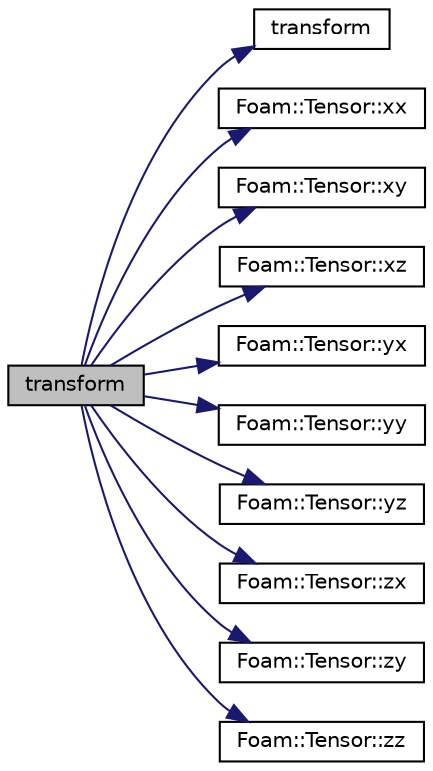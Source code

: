 digraph "transform"
{
  bgcolor="transparent";
  edge [fontname="Helvetica",fontsize="10",labelfontname="Helvetica",labelfontsize="10"];
  node [fontname="Helvetica",fontsize="10",shape=record];
  rankdir="LR";
  Node142119 [label="transform",height=0.2,width=0.4,color="black", fillcolor="grey75", style="filled", fontcolor="black"];
  Node142119 -> Node142120 [color="midnightblue",fontsize="10",style="solid",fontname="Helvetica"];
  Node142120 [label="transform",height=0.2,width=0.4,color="black",URL="$a21851.html#a919915170941701c1223291531ad010c"];
  Node142119 -> Node142121 [color="midnightblue",fontsize="10",style="solid",fontname="Helvetica"];
  Node142121 [label="Foam::Tensor::xx",height=0.2,width=0.4,color="black",URL="$a28789.html#a1b97c7c1ed81b4fb23da8dcb71a8cd2a"];
  Node142119 -> Node142122 [color="midnightblue",fontsize="10",style="solid",fontname="Helvetica"];
  Node142122 [label="Foam::Tensor::xy",height=0.2,width=0.4,color="black",URL="$a28789.html#aab470ae2a5eeac8c33a7b6abac6b39b3"];
  Node142119 -> Node142123 [color="midnightblue",fontsize="10",style="solid",fontname="Helvetica"];
  Node142123 [label="Foam::Tensor::xz",height=0.2,width=0.4,color="black",URL="$a28789.html#a6c0a9bc605f3cfdfb3307b3dcf136f60"];
  Node142119 -> Node142124 [color="midnightblue",fontsize="10",style="solid",fontname="Helvetica"];
  Node142124 [label="Foam::Tensor::yx",height=0.2,width=0.4,color="black",URL="$a28789.html#a217bb42e2157c7914d7ebb0ffb730b7d"];
  Node142119 -> Node142125 [color="midnightblue",fontsize="10",style="solid",fontname="Helvetica"];
  Node142125 [label="Foam::Tensor::yy",height=0.2,width=0.4,color="black",URL="$a28789.html#aba9d77023a5662b9c2d3639d5de555a0"];
  Node142119 -> Node142126 [color="midnightblue",fontsize="10",style="solid",fontname="Helvetica"];
  Node142126 [label="Foam::Tensor::yz",height=0.2,width=0.4,color="black",URL="$a28789.html#a4a98b51ba7019e1cfffae8d321a823df"];
  Node142119 -> Node142127 [color="midnightblue",fontsize="10",style="solid",fontname="Helvetica"];
  Node142127 [label="Foam::Tensor::zx",height=0.2,width=0.4,color="black",URL="$a28789.html#ab7a45ba3b507f0b3f9d5c0bde184b151"];
  Node142119 -> Node142128 [color="midnightblue",fontsize="10",style="solid",fontname="Helvetica"];
  Node142128 [label="Foam::Tensor::zy",height=0.2,width=0.4,color="black",URL="$a28789.html#ab7ecfba4f263d0455d4ea82f590a2612"];
  Node142119 -> Node142129 [color="midnightblue",fontsize="10",style="solid",fontname="Helvetica"];
  Node142129 [label="Foam::Tensor::zz",height=0.2,width=0.4,color="black",URL="$a28789.html#a831c4848d01bfcc8d717b7ef92f2cd4b"];
}
